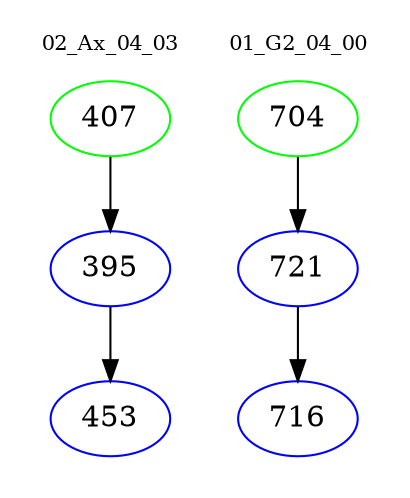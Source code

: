 digraph{
subgraph cluster_0 {
color = white
label = "02_Ax_04_03";
fontsize=10;
T0_407 [label="407", color="green"]
T0_407 -> T0_395 [color="black"]
T0_395 [label="395", color="blue"]
T0_395 -> T0_453 [color="black"]
T0_453 [label="453", color="blue"]
}
subgraph cluster_1 {
color = white
label = "01_G2_04_00";
fontsize=10;
T1_704 [label="704", color="green"]
T1_704 -> T1_721 [color="black"]
T1_721 [label="721", color="blue"]
T1_721 -> T1_716 [color="black"]
T1_716 [label="716", color="blue"]
}
}
